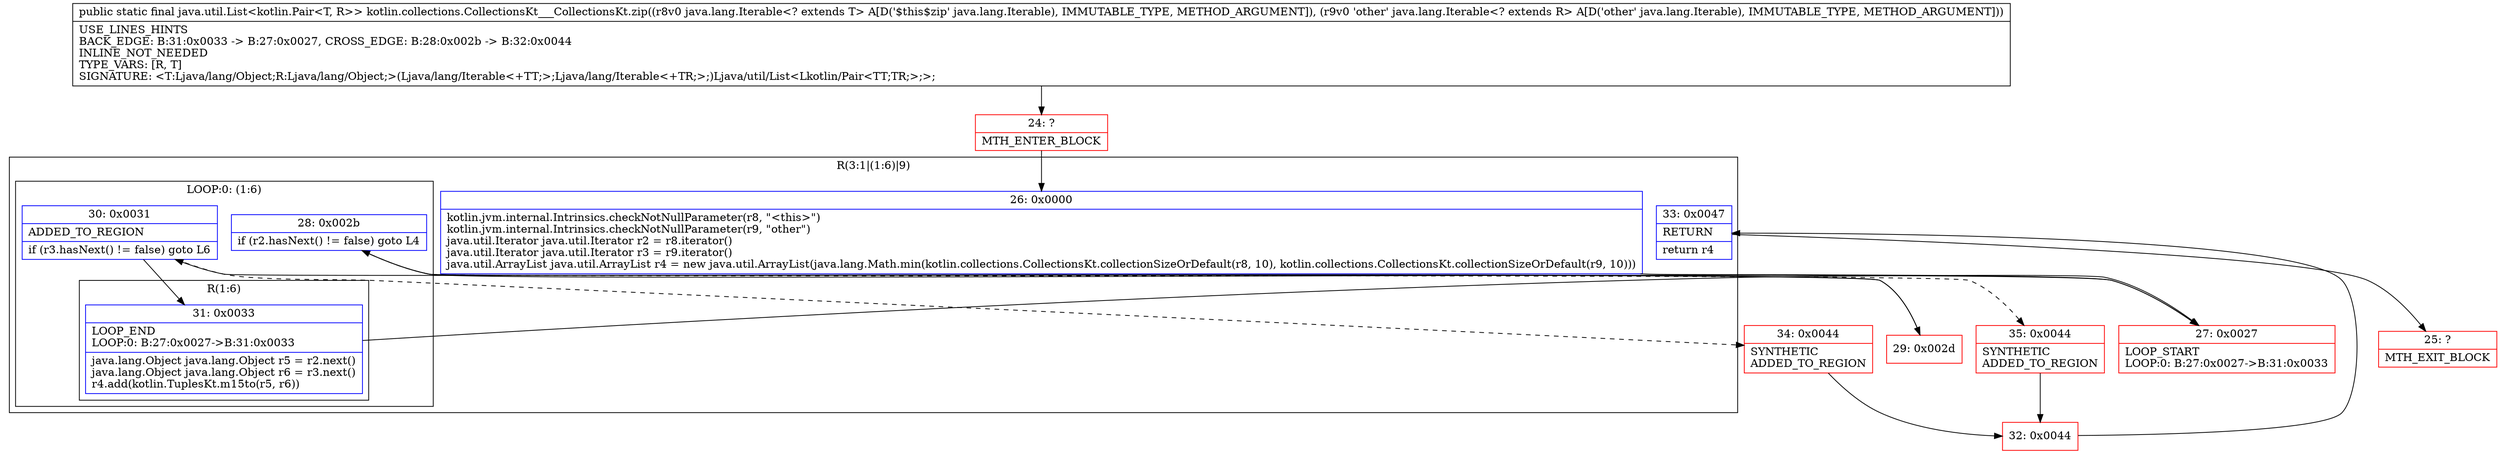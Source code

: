 digraph "CFG forkotlin.collections.CollectionsKt___CollectionsKt.zip(Ljava\/lang\/Iterable;Ljava\/lang\/Iterable;)Ljava\/util\/List;" {
subgraph cluster_Region_1589355164 {
label = "R(3:1|(1:6)|9)";
node [shape=record,color=blue];
Node_26 [shape=record,label="{26\:\ 0x0000|kotlin.jvm.internal.Intrinsics.checkNotNullParameter(r8, \"\<this\>\")\lkotlin.jvm.internal.Intrinsics.checkNotNullParameter(r9, \"other\")\ljava.util.Iterator java.util.Iterator r2 = r8.iterator()\ljava.util.Iterator java.util.Iterator r3 = r9.iterator()\ljava.util.ArrayList java.util.ArrayList r4 = new java.util.ArrayList(java.lang.Math.min(kotlin.collections.CollectionsKt.collectionSizeOrDefault(r8, 10), kotlin.collections.CollectionsKt.collectionSizeOrDefault(r9, 10)))\l}"];
subgraph cluster_LoopRegion_598998222 {
label = "LOOP:0: (1:6)";
node [shape=record,color=blue];
Node_28 [shape=record,label="{28\:\ 0x002b|if (r2.hasNext() != false) goto L4\l}"];
Node_30 [shape=record,label="{30\:\ 0x0031|ADDED_TO_REGION\l|if (r3.hasNext() != false) goto L6\l}"];
subgraph cluster_Region_377065686 {
label = "R(1:6)";
node [shape=record,color=blue];
Node_31 [shape=record,label="{31\:\ 0x0033|LOOP_END\lLOOP:0: B:27:0x0027\-\>B:31:0x0033\l|java.lang.Object java.lang.Object r5 = r2.next()\ljava.lang.Object java.lang.Object r6 = r3.next()\lr4.add(kotlin.TuplesKt.m15to(r5, r6))\l}"];
}
}
Node_33 [shape=record,label="{33\:\ 0x0047|RETURN\l|return r4\l}"];
}
Node_24 [shape=record,color=red,label="{24\:\ ?|MTH_ENTER_BLOCK\l}"];
Node_27 [shape=record,color=red,label="{27\:\ 0x0027|LOOP_START\lLOOP:0: B:27:0x0027\-\>B:31:0x0033\l}"];
Node_29 [shape=record,color=red,label="{29\:\ 0x002d}"];
Node_34 [shape=record,color=red,label="{34\:\ 0x0044|SYNTHETIC\lADDED_TO_REGION\l}"];
Node_32 [shape=record,color=red,label="{32\:\ 0x0044}"];
Node_25 [shape=record,color=red,label="{25\:\ ?|MTH_EXIT_BLOCK\l}"];
Node_35 [shape=record,color=red,label="{35\:\ 0x0044|SYNTHETIC\lADDED_TO_REGION\l}"];
MethodNode[shape=record,label="{public static final java.util.List\<kotlin.Pair\<T, R\>\> kotlin.collections.CollectionsKt___CollectionsKt.zip((r8v0 java.lang.Iterable\<? extends T\> A[D('$this$zip' java.lang.Iterable), IMMUTABLE_TYPE, METHOD_ARGUMENT]), (r9v0 'other' java.lang.Iterable\<? extends R\> A[D('other' java.lang.Iterable), IMMUTABLE_TYPE, METHOD_ARGUMENT]))  | USE_LINES_HINTS\lBACK_EDGE: B:31:0x0033 \-\> B:27:0x0027, CROSS_EDGE: B:28:0x002b \-\> B:32:0x0044\lINLINE_NOT_NEEDED\lTYPE_VARS: [R, T]\lSIGNATURE: \<T:Ljava\/lang\/Object;R:Ljava\/lang\/Object;\>(Ljava\/lang\/Iterable\<+TT;\>;Ljava\/lang\/Iterable\<+TR;\>;)Ljava\/util\/List\<Lkotlin\/Pair\<TT;TR;\>;\>;\l}"];
MethodNode -> Node_24;Node_26 -> Node_27;
Node_28 -> Node_29;
Node_28 -> Node_35[style=dashed];
Node_30 -> Node_31;
Node_30 -> Node_34[style=dashed];
Node_31 -> Node_27;
Node_33 -> Node_25;
Node_24 -> Node_26;
Node_27 -> Node_28;
Node_29 -> Node_30;
Node_34 -> Node_32;
Node_32 -> Node_33;
Node_35 -> Node_32;
}

